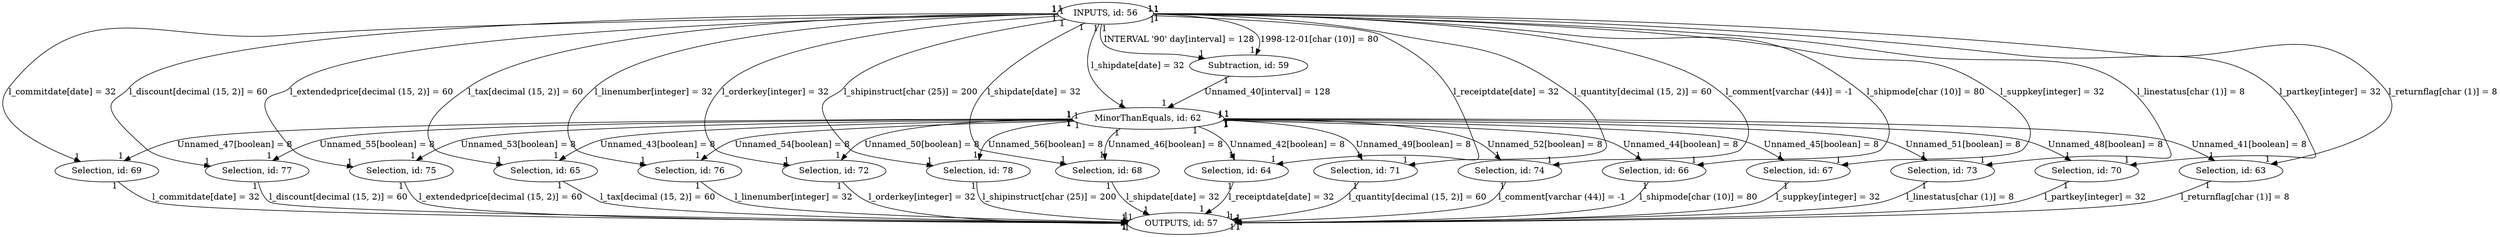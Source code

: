 digraph {
"Selection, id: 69" -> "OUTPUTS, id: 57"[label="l_commitdate[date] = 32", headlabel="1", taillabel="1" ]
"INPUTS, id: 56" -> "Selection, id: 75"[label="l_extendedprice[decimal (15, 2)] = 60", headlabel="1", taillabel="1" ]
"MinorThanEquals, id: 62" -> "Selection, id: 78"[label="Unnamed_56[boolean] = 8", headlabel="1", taillabel="1" ]
"INPUTS, id: 56" -> "Selection, id: 65"[label="l_tax[decimal (15, 2)] = 60", headlabel="1", taillabel="1" ]
"MinorThanEquals, id: 62" -> "Selection, id: 69"[label="Unnamed_47[boolean] = 8", headlabel="1", taillabel="1" ]
"Selection, id: 72" -> "OUTPUTS, id: 57"[label="l_orderkey[integer] = 32", headlabel="1", taillabel="1" ]
"Selection, id: 65" -> "OUTPUTS, id: 57"[label="l_tax[decimal (15, 2)] = 60", headlabel="1", taillabel="1" ]
"INPUTS, id: 56" -> "Subtraction, id: 59"[label="1998-12-01[char (10)] = 80", headlabel="1", taillabel="1" ]
"INPUTS, id: 56" -> "Selection, id: 68"[label="l_shipdate[date] = 32", headlabel="1", taillabel="1" ]
"MinorThanEquals, id: 62" -> "Selection, id: 77"[label="Unnamed_55[boolean] = 8", headlabel="1", taillabel="1" ]
"MinorThanEquals, id: 62" -> "Selection, id: 65"[label="Unnamed_43[boolean] = 8", headlabel="1", taillabel="1" ]
"MinorThanEquals, id: 62" -> "Selection, id: 68"[label="Unnamed_46[boolean] = 8", headlabel="1", taillabel="1" ]
"Selection, id: 77" -> "OUTPUTS, id: 57"[label="l_discount[decimal (15, 2)] = 60", headlabel="1", taillabel="1" ]
"MinorThanEquals, id: 62" -> "Selection, id: 75"[label="Unnamed_53[boolean] = 8", headlabel="1", taillabel="1" ]
"Selection, id: 68" -> "OUTPUTS, id: 57"[label="l_shipdate[date] = 32", headlabel="1", taillabel="1" ]
"MinorThanEquals, id: 62" -> "Selection, id: 76"[label="Unnamed_54[boolean] = 8", headlabel="1", taillabel="1" ]
"Selection, id: 76" -> "OUTPUTS, id: 57"[label="l_linenumber[integer] = 32", headlabel="1", taillabel="1" ]
"MinorThanEquals, id: 62" -> "Selection, id: 66"[label="Unnamed_44[boolean] = 8", headlabel="1", taillabel="1" ]
"MinorThanEquals, id: 62" -> "Selection, id: 70"[label="Unnamed_48[boolean] = 8", headlabel="1", taillabel="1" ]
"MinorThanEquals, id: 62" -> "Selection, id: 64"[label="Unnamed_42[boolean] = 8", headlabel="1", taillabel="1" ]
"Selection, id: 74" -> "OUTPUTS, id: 57"[label="l_comment[varchar (44)] = -1", headlabel="1", taillabel="1" ]
"INPUTS, id: 56" -> "Selection, id: 66"[label="l_shipmode[char (10)] = 80", headlabel="1", taillabel="1" ]
"MinorThanEquals, id: 62" -> "Selection, id: 67"[label="Unnamed_45[boolean] = 8", headlabel="1", taillabel="1" ]
"Selection, id: 71" -> "OUTPUTS, id: 57"[label="l_quantity[decimal (15, 2)] = 60", headlabel="1", taillabel="1" ]
"Selection, id: 67" -> "OUTPUTS, id: 57"[label="l_suppkey[integer] = 32", headlabel="1", taillabel="1" ]
"MinorThanEquals, id: 62" -> "Selection, id: 73"[label="Unnamed_51[boolean] = 8", headlabel="1", taillabel="1" ]
"Selection, id: 70" -> "OUTPUTS, id: 57"[label="l_partkey[integer] = 32", headlabel="1", taillabel="1" ]
"INPUTS, id: 56" -> "Selection, id: 78"[label="l_shipinstruct[char (25)] = 200", headlabel="1", taillabel="1" ]
"INPUTS, id: 56" -> "Selection, id: 74"[label="l_comment[varchar (44)] = -1", headlabel="1", taillabel="1" ]
"INPUTS, id: 56" -> "Selection, id: 73"[label="l_linestatus[char (1)] = 8", headlabel="1", taillabel="1" ]
"Subtraction, id: 59" -> "MinorThanEquals, id: 62"[label="Unnamed_40[interval] = 128", headlabel="1", taillabel="1" ]
"INPUTS, id: 56" -> "Selection, id: 69"[label="l_commitdate[date] = 32", headlabel="1", taillabel="1" ]
"INPUTS, id: 56" -> "Selection, id: 70"[label="l_partkey[integer] = 32", headlabel="1", taillabel="1" ]
"Selection, id: 75" -> "OUTPUTS, id: 57"[label="l_extendedprice[decimal (15, 2)] = 60", headlabel="1", taillabel="1" ]
"Selection, id: 66" -> "OUTPUTS, id: 57"[label="l_shipmode[char (10)] = 80", headlabel="1", taillabel="1" ]
"MinorThanEquals, id: 62" -> "Selection, id: 74"[label="Unnamed_52[boolean] = 8", headlabel="1", taillabel="1" ]
"INPUTS, id: 56" -> "Selection, id: 67"[label="l_suppkey[integer] = 32", headlabel="1", taillabel="1" ]
"MinorThanEquals, id: 62" -> "Selection, id: 63"[label="Unnamed_41[boolean] = 8", headlabel="1", taillabel="1" ]
"INPUTS, id: 56" -> "Subtraction, id: 59"[label="INTERVAL '90' day[interval] = 128", headlabel="1", taillabel="1" ]
"INPUTS, id: 56" -> "Selection, id: 76"[label="l_linenumber[integer] = 32", headlabel="1", taillabel="1" ]
"INPUTS, id: 56" -> "Selection, id: 71"[label="l_quantity[decimal (15, 2)] = 60", headlabel="1", taillabel="1" ]
"INPUTS, id: 56" -> "MinorThanEquals, id: 62"[label="l_shipdate[date] = 32", headlabel="1", taillabel="1" ]
"MinorThanEquals, id: 62" -> "Selection, id: 71"[label="Unnamed_49[boolean] = 8", headlabel="1", taillabel="1" ]
"INPUTS, id: 56" -> "Selection, id: 63"[label="l_returnflag[char (1)] = 8", headlabel="1", taillabel="1" ]
"Selection, id: 78" -> "OUTPUTS, id: 57"[label="l_shipinstruct[char (25)] = 200", headlabel="1", taillabel="1" ]
"Selection, id: 73" -> "OUTPUTS, id: 57"[label="l_linestatus[char (1)] = 8", headlabel="1", taillabel="1" ]
"INPUTS, id: 56" -> "Selection, id: 64"[label="l_receiptdate[date] = 32", headlabel="1", taillabel="1" ]
"INPUTS, id: 56" -> "Selection, id: 77"[label="l_discount[decimal (15, 2)] = 60", headlabel="1", taillabel="1" ]
"MinorThanEquals, id: 62" -> "Selection, id: 72"[label="Unnamed_50[boolean] = 8", headlabel="1", taillabel="1" ]
"Selection, id: 64" -> "OUTPUTS, id: 57"[label="l_receiptdate[date] = 32", headlabel="1", taillabel="1" ]
"INPUTS, id: 56" -> "Selection, id: 72"[label="l_orderkey[integer] = 32", headlabel="1", taillabel="1" ]
"Selection, id: 63" -> "OUTPUTS, id: 57"[label="l_returnflag[char (1)] = 8", headlabel="1", taillabel="1" ]
}

